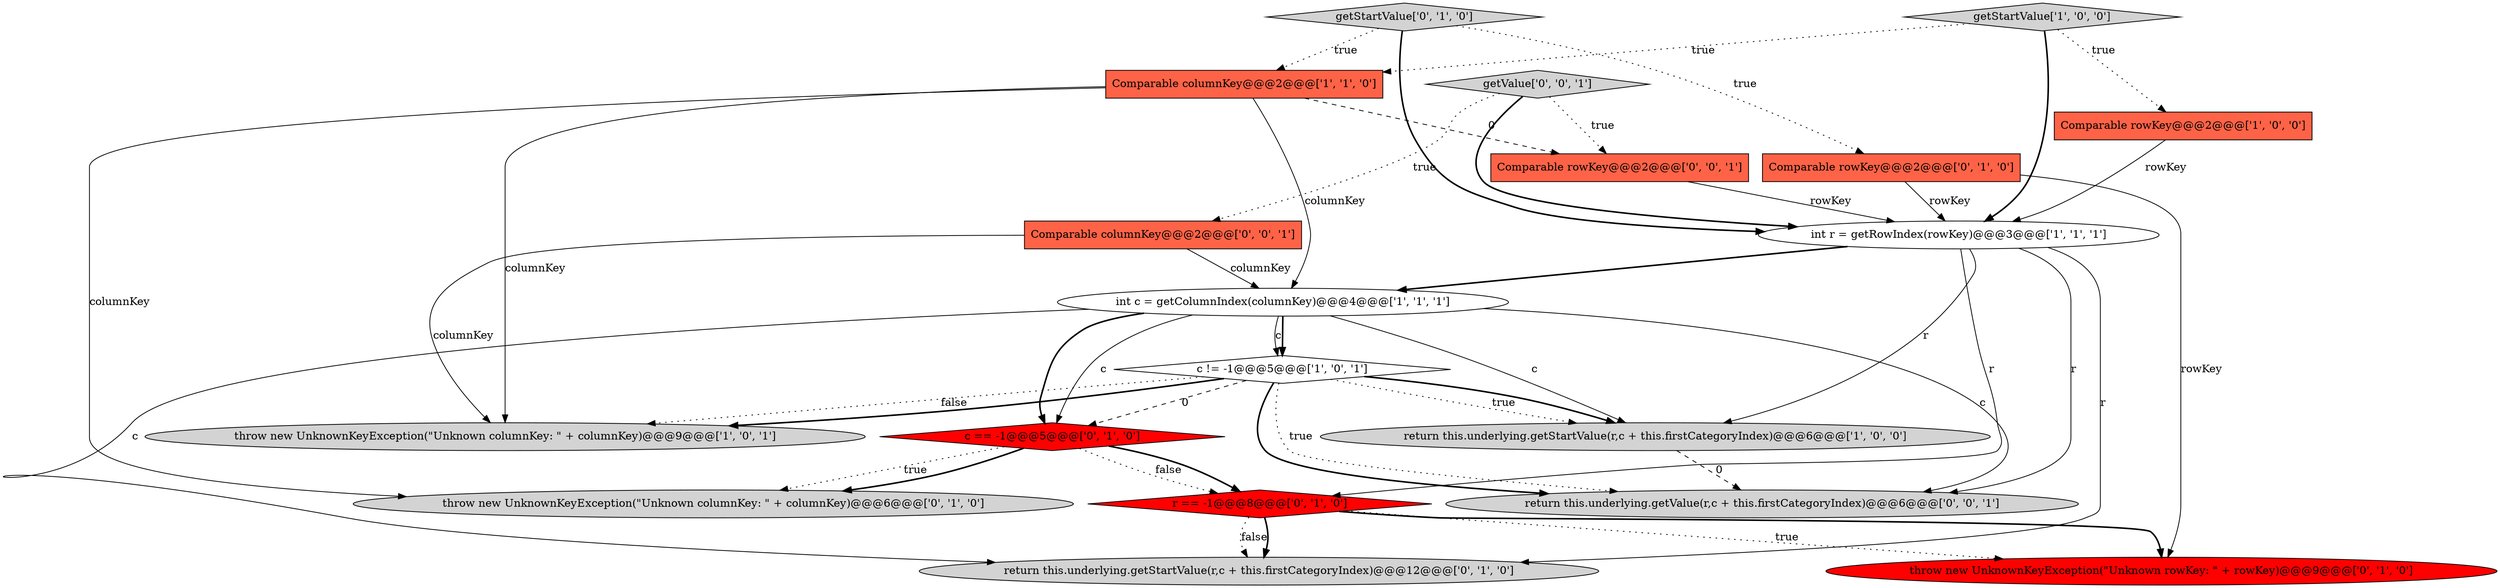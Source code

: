 digraph {
9 [style = filled, label = "c == -1@@@5@@@['0', '1', '0']", fillcolor = red, shape = diamond image = "AAA1AAABBB2BBB"];
17 [style = filled, label = "return this.underlying.getValue(r,c + this.firstCategoryIndex)@@@6@@@['0', '0', '1']", fillcolor = lightgray, shape = ellipse image = "AAA0AAABBB3BBB"];
16 [style = filled, label = "Comparable rowKey@@@2@@@['0', '0', '1']", fillcolor = tomato, shape = box image = "AAA0AAABBB3BBB"];
15 [style = filled, label = "Comparable columnKey@@@2@@@['0', '0', '1']", fillcolor = tomato, shape = box image = "AAA0AAABBB3BBB"];
6 [style = filled, label = "c != -1@@@5@@@['1', '0', '1']", fillcolor = white, shape = diamond image = "AAA0AAABBB1BBB"];
4 [style = filled, label = "getStartValue['1', '0', '0']", fillcolor = lightgray, shape = diamond image = "AAA0AAABBB1BBB"];
7 [style = filled, label = "Comparable columnKey@@@2@@@['1', '1', '0']", fillcolor = tomato, shape = box image = "AAA0AAABBB1BBB"];
3 [style = filled, label = "int c = getColumnIndex(columnKey)@@@4@@@['1', '1', '1']", fillcolor = white, shape = ellipse image = "AAA0AAABBB1BBB"];
2 [style = filled, label = "int r = getRowIndex(rowKey)@@@3@@@['1', '1', '1']", fillcolor = white, shape = ellipse image = "AAA0AAABBB1BBB"];
1 [style = filled, label = "return this.underlying.getStartValue(r,c + this.firstCategoryIndex)@@@6@@@['1', '0', '0']", fillcolor = lightgray, shape = ellipse image = "AAA0AAABBB1BBB"];
8 [style = filled, label = "Comparable rowKey@@@2@@@['0', '1', '0']", fillcolor = tomato, shape = box image = "AAA0AAABBB2BBB"];
12 [style = filled, label = "getStartValue['0', '1', '0']", fillcolor = lightgray, shape = diamond image = "AAA0AAABBB2BBB"];
14 [style = filled, label = "throw new UnknownKeyException(\"Unknown columnKey: \" + columnKey)@@@6@@@['0', '1', '0']", fillcolor = lightgray, shape = ellipse image = "AAA0AAABBB2BBB"];
0 [style = filled, label = "Comparable rowKey@@@2@@@['1', '0', '0']", fillcolor = tomato, shape = box image = "AAA0AAABBB1BBB"];
11 [style = filled, label = "return this.underlying.getStartValue(r,c + this.firstCategoryIndex)@@@12@@@['0', '1', '0']", fillcolor = lightgray, shape = ellipse image = "AAA0AAABBB2BBB"];
18 [style = filled, label = "getValue['0', '0', '1']", fillcolor = lightgray, shape = diamond image = "AAA0AAABBB3BBB"];
5 [style = filled, label = "throw new UnknownKeyException(\"Unknown columnKey: \" + columnKey)@@@9@@@['1', '0', '1']", fillcolor = lightgray, shape = ellipse image = "AAA0AAABBB1BBB"];
10 [style = filled, label = "throw new UnknownKeyException(\"Unknown rowKey: \" + rowKey)@@@9@@@['0', '1', '0']", fillcolor = red, shape = ellipse image = "AAA1AAABBB2BBB"];
13 [style = filled, label = "r == -1@@@8@@@['0', '1', '0']", fillcolor = red, shape = diamond image = "AAA1AAABBB2BBB"];
16->2 [style = solid, label="rowKey"];
6->17 [style = bold, label=""];
13->10 [style = bold, label=""];
7->3 [style = solid, label="columnKey"];
6->5 [style = dotted, label="false"];
2->11 [style = solid, label="r"];
15->5 [style = solid, label="columnKey"];
2->1 [style = solid, label="r"];
18->16 [style = dotted, label="true"];
12->8 [style = dotted, label="true"];
7->16 [style = dashed, label="0"];
0->2 [style = solid, label="rowKey"];
2->3 [style = bold, label=""];
4->0 [style = dotted, label="true"];
6->9 [style = dashed, label="0"];
6->1 [style = dotted, label="true"];
7->5 [style = solid, label="columnKey"];
18->15 [style = dotted, label="true"];
8->10 [style = solid, label="rowKey"];
4->7 [style = dotted, label="true"];
3->6 [style = bold, label=""];
13->11 [style = dotted, label="false"];
4->2 [style = bold, label=""];
9->13 [style = dotted, label="false"];
18->2 [style = bold, label=""];
13->10 [style = dotted, label="true"];
13->11 [style = bold, label=""];
6->17 [style = dotted, label="true"];
9->14 [style = dotted, label="true"];
3->6 [style = solid, label="c"];
2->13 [style = solid, label="r"];
8->2 [style = solid, label="rowKey"];
2->17 [style = solid, label="r"];
3->1 [style = solid, label="c"];
6->1 [style = bold, label=""];
6->5 [style = bold, label=""];
3->11 [style = solid, label="c"];
3->9 [style = bold, label=""];
12->2 [style = bold, label=""];
1->17 [style = dashed, label="0"];
7->14 [style = solid, label="columnKey"];
9->14 [style = bold, label=""];
3->9 [style = solid, label="c"];
3->17 [style = solid, label="c"];
12->7 [style = dotted, label="true"];
9->13 [style = bold, label=""];
15->3 [style = solid, label="columnKey"];
}
